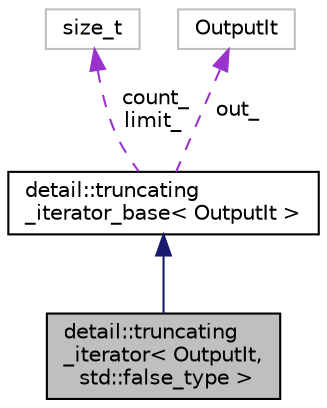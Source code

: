 digraph "detail::truncating_iterator&lt; OutputIt, std::false_type &gt;"
{
 // INTERACTIVE_SVG=YES
  edge [fontname="Helvetica",fontsize="10",labelfontname="Helvetica",labelfontsize="10"];
  node [fontname="Helvetica",fontsize="10",shape=record];
  Node1 [label="detail::truncating\l_iterator\< OutputIt,\l std::false_type \>",height=0.2,width=0.4,color="black", fillcolor="grey75", style="filled", fontcolor="black"];
  Node2 -> Node1 [dir="back",color="midnightblue",fontsize="10",style="solid",fontname="Helvetica"];
  Node2 [label="detail::truncating\l_iterator_base\< OutputIt \>",height=0.2,width=0.4,color="black", fillcolor="white", style="filled",URL="$classdetail_1_1truncating__iterator__base.html"];
  Node3 -> Node2 [dir="back",color="darkorchid3",fontsize="10",style="dashed",label=" count_\nlimit_" ,fontname="Helvetica"];
  Node3 [label="size_t",height=0.2,width=0.4,color="grey75", fillcolor="white", style="filled"];
  Node4 -> Node2 [dir="back",color="darkorchid3",fontsize="10",style="dashed",label=" out_" ,fontname="Helvetica"];
  Node4 [label="OutputIt",height=0.2,width=0.4,color="grey75", fillcolor="white", style="filled"];
}
